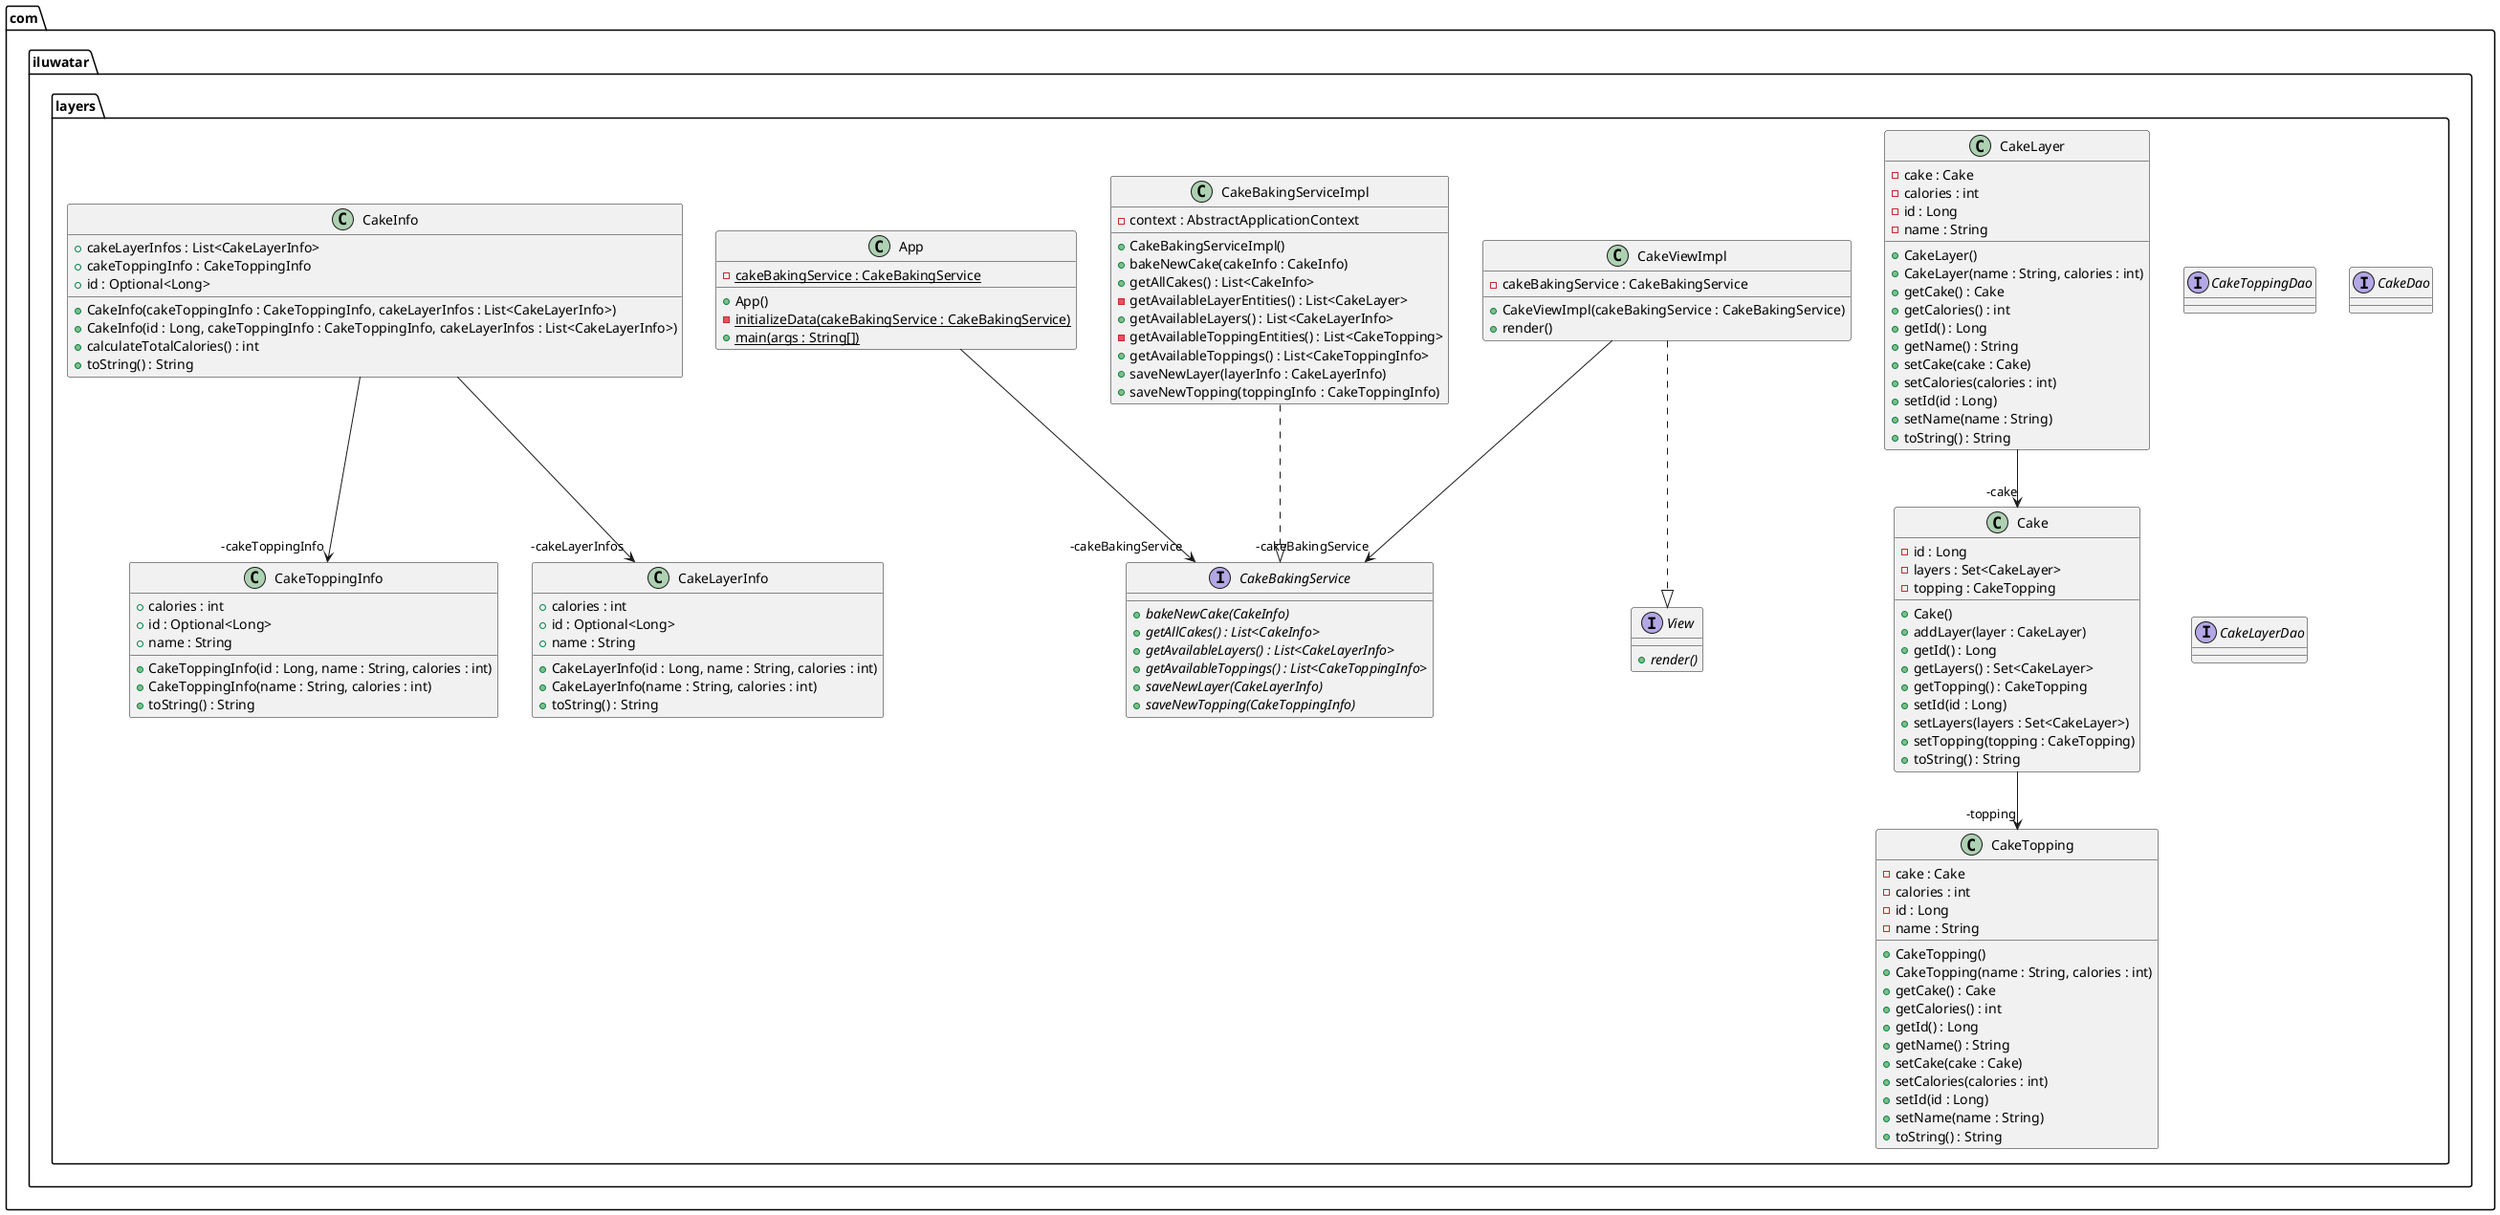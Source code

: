 @startuml
package com.iluwatar.layers {
  interface View {
    + render() {abstract}
  }
  class CakeToppingInfo {
    + calories : int
    + id : Optional<Long>
    + name : String
    + CakeToppingInfo(id : Long, name : String, calories : int)
    + CakeToppingInfo(name : String, calories : int)
    + toString() : String
  }
  class CakeLayer {
    - cake : Cake
    - calories : int
    - id : Long
    - name : String
    + CakeLayer()
    + CakeLayer(name : String, calories : int)
    + getCake() : Cake
    + getCalories() : int
    + getId() : Long
    + getName() : String
    + setCake(cake : Cake)
    + setCalories(calories : int)
    + setId(id : Long)
    + setName(name : String)
    + toString() : String
  }
  class CakeLayerInfo {
    + calories : int
    + id : Optional<Long>
    + name : String
    + CakeLayerInfo(id : Long, name : String, calories : int)
    + CakeLayerInfo(name : String, calories : int)
    + toString() : String
  }
  class CakeViewImpl {
    - cakeBakingService : CakeBakingService
    + CakeViewImpl(cakeBakingService : CakeBakingService)
    + render()
  }
  class CakeBakingServiceImpl {
    - context : AbstractApplicationContext
    + CakeBakingServiceImpl()
    + bakeNewCake(cakeInfo : CakeInfo)
    + getAllCakes() : List<CakeInfo>
    - getAvailableLayerEntities() : List<CakeLayer>
    + getAvailableLayers() : List<CakeLayerInfo>
    - getAvailableToppingEntities() : List<CakeTopping>
    + getAvailableToppings() : List<CakeToppingInfo>
    + saveNewLayer(layerInfo : CakeLayerInfo)
    + saveNewTopping(toppingInfo : CakeToppingInfo)
  }
  class CakeTopping {
    - cake : Cake
    - calories : int
    - id : Long
    - name : String
    + CakeTopping()
    + CakeTopping(name : String, calories : int)
    + getCake() : Cake
    + getCalories() : int
    + getId() : Long
    + getName() : String
    + setCake(cake : Cake)
    + setCalories(calories : int)
    + setId(id : Long)
    + setName(name : String)
    + toString() : String
  }
  class Cake {
    - id : Long
    - layers : Set<CakeLayer>
    - topping : CakeTopping
    + Cake()
    + addLayer(layer : CakeLayer)
    + getId() : Long
    + getLayers() : Set<CakeLayer>
    + getTopping() : CakeTopping
    + setId(id : Long)
    + setLayers(layers : Set<CakeLayer>)
    + setTopping(topping : CakeTopping)
    + toString() : String
  }
  interface CakeToppingDao {
  }
  interface CakeBakingService {
    + bakeNewCake(CakeInfo) {abstract}
    + getAllCakes() : List<CakeInfo> {abstract}
    + getAvailableLayers() : List<CakeLayerInfo> {abstract}
    + getAvailableToppings() : List<CakeToppingInfo> {abstract}
    + saveNewLayer(CakeLayerInfo) {abstract}
    + saveNewTopping(CakeToppingInfo) {abstract}
  }
  class App {
    - cakeBakingService : CakeBakingService {static}
    + App()
    - initializeData(cakeBakingService : CakeBakingService) {static}
    + main(args : String[]) {static}
  }
  interface CakeDao {
  }
  interface CakeLayerDao {
  }
  class CakeInfo {
    + cakeLayerInfos : List<CakeLayerInfo>
    + cakeToppingInfo : CakeToppingInfo
    + id : Optional<Long>
    + CakeInfo(cakeToppingInfo : CakeToppingInfo, cakeLayerInfos : List<CakeLayerInfo>)
    + CakeInfo(id : Long, cakeToppingInfo : CakeToppingInfo, cakeLayerInfos : List<CakeLayerInfo>)
    + calculateTotalCalories() : int
    + toString() : String
  }
}
CakeViewImpl -->  "-cakeBakingService" CakeBakingService
CakeInfo -->  "-cakeToppingInfo" CakeToppingInfo
CakeInfo -->  "-cakeLayerInfos" CakeLayerInfo
App -->  "-cakeBakingService" CakeBakingService
CakeLayer -->  "-cake" Cake
Cake -->  "-topping" CakeTopping
CakeViewImpl ..|> View 
CakeBakingServiceImpl ..|> CakeBakingService 
@enduml